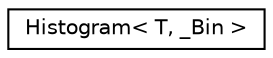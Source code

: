 digraph "Graphical Class Hierarchy"
{
 // LATEX_PDF_SIZE
  edge [fontname="Helvetica",fontsize="10",labelfontname="Helvetica",labelfontsize="10"];
  node [fontname="Helvetica",fontsize="10",shape=record];
  rankdir="LR";
  Node0 [label="Histogram\< T, _Bin \>",height=0.2,width=0.4,color="black", fillcolor="white", style="filled",URL="$classHistogram.html",tooltip=" "];
}
